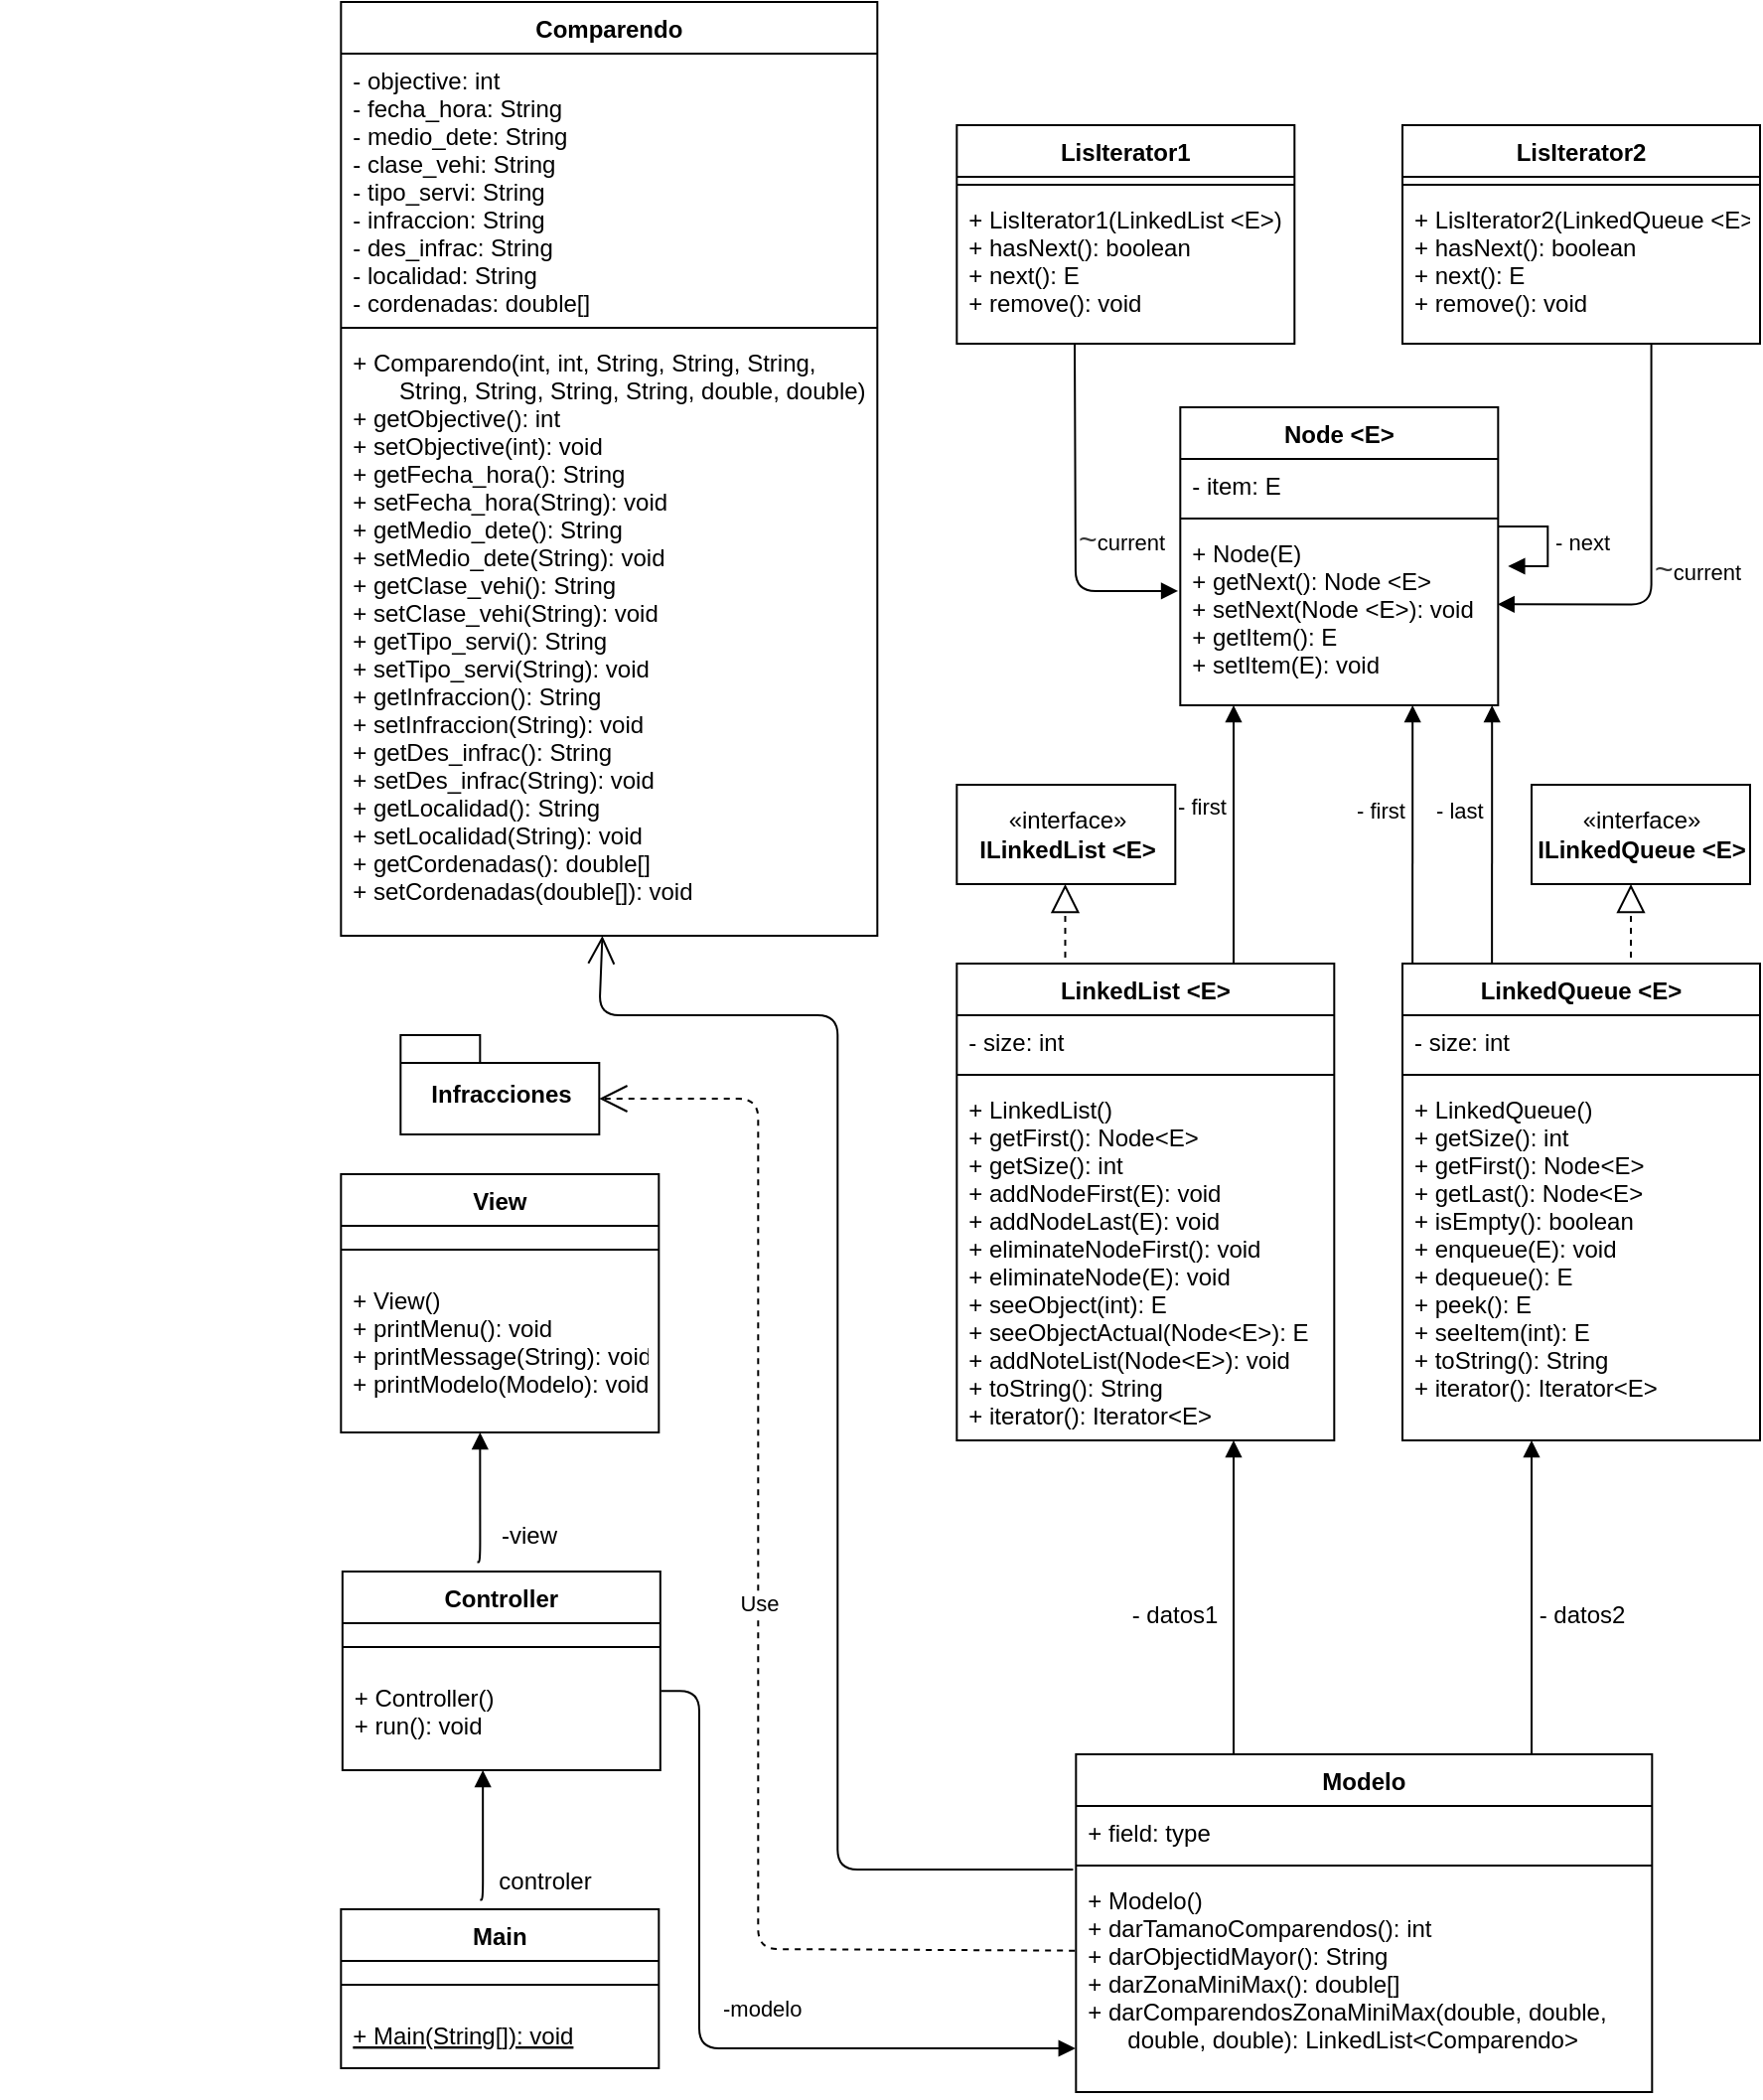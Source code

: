 <mxfile version="12.7.0" type="github">
  <diagram id="OgD3OtjzdBlAJdrimNEG" name="Page-1">
    <mxGraphModel dx="1351" dy="849" grid="1" gridSize="10" guides="1" tooltips="1" connect="1" arrows="1" fold="1" page="1" pageScale="1" pageWidth="827" pageHeight="1169" math="0" shadow="0">
      <root>
        <mxCell id="0"/>
        <mxCell id="1" parent="0"/>
        <mxCell id="CPRBnCA5laABlLX16hOq-6" value="Controller&#xa;" style="swimlane;fontStyle=1;align=center;verticalAlign=top;childLayout=stackLayout;horizontal=1;startSize=26;horizontalStack=0;resizeParent=1;resizeParentMax=0;resizeLast=0;collapsible=1;marginBottom=0;" parent="1" vertex="1">
          <mxGeometry x="81.41" y="848" width="160" height="100" as="geometry">
            <mxRectangle x="340" y="630" width="90" height="26" as="alternateBounds"/>
          </mxGeometry>
        </mxCell>
        <mxCell id="CPRBnCA5laABlLX16hOq-8" value="" style="line;strokeWidth=1;fillColor=none;align=left;verticalAlign=middle;spacingTop=-1;spacingLeft=3;spacingRight=3;rotatable=0;labelPosition=right;points=[];portConstraint=eastwest;" parent="CPRBnCA5laABlLX16hOq-6" vertex="1">
          <mxGeometry y="26" width="160" height="24" as="geometry"/>
        </mxCell>
        <mxCell id="CPRBnCA5laABlLX16hOq-9" value="+ Controller()&#xa;+ run(): void" style="text;strokeColor=none;fillColor=none;align=left;verticalAlign=top;spacingLeft=4;spacingRight=4;overflow=hidden;rotatable=0;points=[[0,0.5],[1,0.5]];portConstraint=eastwest;" parent="CPRBnCA5laABlLX16hOq-6" vertex="1">
          <mxGeometry y="50" width="160" height="50" as="geometry"/>
        </mxCell>
        <mxCell id="CPRBnCA5laABlLX16hOq-10" value="-modelo" style="endArrow=block;endFill=1;html=1;edgeStyle=orthogonalEdgeStyle;align=left;verticalAlign=top;exitX=1.002;exitY=0.203;exitDx=0;exitDy=0;exitPerimeter=0;entryX=-0.001;entryY=0.801;entryDx=0;entryDy=0;entryPerimeter=0;" parent="1" edge="1" target="CPRBnCA5laABlLX16hOq-52" source="CPRBnCA5laABlLX16hOq-9">
          <mxGeometry x="-0.143" y="10" relative="1" as="geometry">
            <mxPoint x="243.66" y="918" as="sourcePoint"/>
            <mxPoint x="450.66" y="1093" as="targetPoint"/>
            <Array as="points">
              <mxPoint x="261" y="908"/>
              <mxPoint x="261" y="1088"/>
              <mxPoint x="450" y="1088"/>
            </Array>
            <mxPoint as="offset"/>
          </mxGeometry>
        </mxCell>
        <mxCell id="CPRBnCA5laABlLX16hOq-11" value="" style="resizable=0;html=1;align=left;verticalAlign=bottom;labelBackgroundColor=#ffffff;fontSize=10;" parent="CPRBnCA5laABlLX16hOq-10" connectable="0" vertex="1">
          <mxGeometry x="-1" relative="1" as="geometry">
            <mxPoint x="-239.25" as="offset"/>
          </mxGeometry>
        </mxCell>
        <mxCell id="CPRBnCA5laABlLX16hOq-12" value="" style="endArrow=block;endFill=1;html=1;edgeStyle=orthogonalEdgeStyle;align=left;verticalAlign=top;exitX=0.424;exitY=-0.047;exitDx=0;exitDy=0;exitPerimeter=0;" parent="1" source="CPRBnCA5laABlLX16hOq-6" edge="1">
          <mxGeometry x="-1" relative="1" as="geometry">
            <mxPoint x="310.66" y="881" as="sourcePoint"/>
            <mxPoint x="150.66" y="778" as="targetPoint"/>
            <Array as="points">
              <mxPoint x="151.09" y="843"/>
            </Array>
          </mxGeometry>
        </mxCell>
        <mxCell id="CPRBnCA5laABlLX16hOq-13" value="" style="resizable=0;html=1;align=left;verticalAlign=bottom;labelBackgroundColor=#ffffff;fontSize=10;" parent="CPRBnCA5laABlLX16hOq-12" connectable="0" vertex="1">
          <mxGeometry x="-1" relative="1" as="geometry">
            <mxPoint x="-239.25" as="offset"/>
          </mxGeometry>
        </mxCell>
        <mxCell id="CPRBnCA5laABlLX16hOq-15" value="-view" style="text;html=1;align=center;verticalAlign=middle;resizable=0;points=[];labelBackgroundColor=#ffffff;" parent="CPRBnCA5laABlLX16hOq-12" vertex="1" connectable="0">
          <mxGeometry x="-0.874" y="1" relative="1" as="geometry">
            <mxPoint x="24.75" y="-10.99" as="offset"/>
          </mxGeometry>
        </mxCell>
        <mxCell id="CPRBnCA5laABlLX16hOq-25" value="Main" style="swimlane;fontStyle=1;align=center;verticalAlign=top;childLayout=stackLayout;horizontal=1;startSize=26;horizontalStack=0;resizeParent=1;resizeParentMax=0;resizeLast=0;collapsible=1;marginBottom=0;" parent="1" vertex="1">
          <mxGeometry x="80.66" y="1018" width="160" height="80" as="geometry">
            <mxRectangle x="340" y="630" width="90" height="26" as="alternateBounds"/>
          </mxGeometry>
        </mxCell>
        <mxCell id="CPRBnCA5laABlLX16hOq-26" value="" style="line;strokeWidth=1;fillColor=none;align=left;verticalAlign=middle;spacingTop=-1;spacingLeft=3;spacingRight=3;rotatable=0;labelPosition=right;points=[];portConstraint=eastwest;" parent="CPRBnCA5laABlLX16hOq-25" vertex="1">
          <mxGeometry y="26" width="160" height="24" as="geometry"/>
        </mxCell>
        <mxCell id="CPRBnCA5laABlLX16hOq-27" value="+ Main(String[]): void" style="text;strokeColor=none;fillColor=none;align=left;verticalAlign=top;spacingLeft=4;spacingRight=4;overflow=hidden;rotatable=0;points=[[0,0.5],[1,0.5]];portConstraint=eastwest;fontStyle=4" parent="CPRBnCA5laABlLX16hOq-25" vertex="1">
          <mxGeometry y="50" width="160" height="30" as="geometry"/>
        </mxCell>
        <mxCell id="CPRBnCA5laABlLX16hOq-28" value="" style="resizable=0;html=1;align=left;verticalAlign=bottom;labelBackgroundColor=#ffffff;fontSize=10;" parent="1" connectable="0" vertex="1">
          <mxGeometry x="240.66" y="1058.0" as="geometry"/>
        </mxCell>
        <mxCell id="CPRBnCA5laABlLX16hOq-29" value="" style="resizable=0;html=1;align=left;verticalAlign=bottom;labelBackgroundColor=#ffffff;fontSize=10;" parent="1" connectable="0" vertex="1">
          <mxGeometry x="80.66" y="1058.0" as="geometry"/>
        </mxCell>
        <mxCell id="CPRBnCA5laABlLX16hOq-30" value="controler" style="text;html=1;align=center;verticalAlign=middle;resizable=0;points=[];labelBackgroundColor=#ffffff;" parent="1" vertex="1" connectable="0">
          <mxGeometry x="180.656" y="1018.003" as="geometry">
            <mxPoint x="1.82" y="-13.99" as="offset"/>
          </mxGeometry>
        </mxCell>
        <mxCell id="CPRBnCA5laABlLX16hOq-42" value="View" style="swimlane;fontStyle=1;align=center;verticalAlign=top;childLayout=stackLayout;horizontal=1;startSize=26;horizontalStack=0;resizeParent=1;resizeParentMax=0;resizeLast=0;collapsible=1;marginBottom=0;" parent="1" vertex="1">
          <mxGeometry x="80.66" y="648" width="160" height="130" as="geometry">
            <mxRectangle x="340" y="630" width="90" height="26" as="alternateBounds"/>
          </mxGeometry>
        </mxCell>
        <mxCell id="CPRBnCA5laABlLX16hOq-43" value="" style="line;strokeWidth=1;fillColor=none;align=left;verticalAlign=middle;spacingTop=-1;spacingLeft=3;spacingRight=3;rotatable=0;labelPosition=right;points=[];portConstraint=eastwest;" parent="CPRBnCA5laABlLX16hOq-42" vertex="1">
          <mxGeometry y="26" width="160" height="24" as="geometry"/>
        </mxCell>
        <mxCell id="CPRBnCA5laABlLX16hOq-44" value="+ View()&#xa;+ printMenu(): void&#xa;+ printMessage(String): void&#xa;+ printModelo(Modelo): void" style="text;strokeColor=none;fillColor=none;align=left;verticalAlign=top;spacingLeft=4;spacingRight=4;overflow=hidden;rotatable=0;points=[[0,0.5],[1,0.5]];portConstraint=eastwest;fontStyle=0" parent="CPRBnCA5laABlLX16hOq-42" vertex="1">
          <mxGeometry y="50" width="160" height="80" as="geometry"/>
        </mxCell>
        <mxCell id="CPRBnCA5laABlLX16hOq-45" value="" style="resizable=0;html=1;align=left;verticalAlign=bottom;labelBackgroundColor=#ffffff;fontSize=10;" parent="1" connectable="0" vertex="1">
          <mxGeometry x="240.66" y="748.0" as="geometry"/>
        </mxCell>
        <mxCell id="CPRBnCA5laABlLX16hOq-46" value="" style="resizable=0;html=1;align=left;verticalAlign=bottom;labelBackgroundColor=#ffffff;fontSize=10;" parent="1" connectable="0" vertex="1">
          <mxGeometry x="80.66" y="748.0" as="geometry"/>
        </mxCell>
        <mxCell id="CPRBnCA5laABlLX16hOq-48" value="" style="resizable=0;html=1;align=left;verticalAlign=bottom;labelBackgroundColor=#ffffff;fontSize=10;" parent="1" connectable="0" vertex="1">
          <mxGeometry x="150.66" y="708" as="geometry"/>
        </mxCell>
        <mxCell id="CPRBnCA5laABlLX16hOq-49" value="Modelo" style="swimlane;fontStyle=1;align=center;verticalAlign=top;childLayout=stackLayout;horizontal=1;startSize=26;horizontalStack=0;resizeParent=1;resizeParentMax=0;resizeLast=0;collapsible=1;marginBottom=0;" parent="1" vertex="1">
          <mxGeometry x="450.66" y="940" width="290" height="170" as="geometry"/>
        </mxCell>
        <mxCell id="CPRBnCA5laABlLX16hOq-50" value="+ field: type" style="text;strokeColor=none;fillColor=none;align=left;verticalAlign=top;spacingLeft=4;spacingRight=4;overflow=hidden;rotatable=0;points=[[0,0.5],[1,0.5]];portConstraint=eastwest;" parent="CPRBnCA5laABlLX16hOq-49" vertex="1">
          <mxGeometry y="26" width="290" height="26" as="geometry"/>
        </mxCell>
        <mxCell id="CPRBnCA5laABlLX16hOq-51" value="" style="line;strokeWidth=1;fillColor=none;align=left;verticalAlign=middle;spacingTop=-1;spacingLeft=3;spacingRight=3;rotatable=0;labelPosition=right;points=[];portConstraint=eastwest;" parent="CPRBnCA5laABlLX16hOq-49" vertex="1">
          <mxGeometry y="52" width="290" height="8" as="geometry"/>
        </mxCell>
        <mxCell id="CPRBnCA5laABlLX16hOq-52" value="+ Modelo()&#xa;+ darTamanoComparendos(): int&#xa;+ darObjectidMayor(): String&#xa;+ darZonaMiniMax(): double[]&#xa;+ darComparendosZonaMiniMax(double, double, &#xa;      double, double): LinkedList&lt;Comparendo&gt;" style="text;strokeColor=none;fillColor=none;align=left;verticalAlign=top;spacingLeft=4;spacingRight=4;overflow=hidden;rotatable=0;points=[[0,0.5],[1,0.5]];portConstraint=eastwest;" parent="CPRBnCA5laABlLX16hOq-49" vertex="1">
          <mxGeometry y="60" width="290" height="110" as="geometry"/>
        </mxCell>
        <mxCell id="CPRBnCA5laABlLX16hOq-53" value="- datos1" style="text;html=1;align=center;verticalAlign=middle;resizable=0;points=[];autosize=1;" parent="1" vertex="1">
          <mxGeometry x="470" y="860" width="60" height="20" as="geometry"/>
        </mxCell>
        <mxCell id="CPRBnCA5laABlLX16hOq-54" value="- datos2" style="text;html=1;align=center;verticalAlign=middle;resizable=0;points=[];autosize=1;" parent="1" vertex="1">
          <mxGeometry x="675.0" y="860" width="60" height="20" as="geometry"/>
        </mxCell>
        <mxCell id="CPRBnCA5laABlLX16hOq-55" value="Use" style="endArrow=open;endSize=12;dashed=1;html=1;exitX=-0.002;exitY=0.353;exitDx=0;exitDy=0;exitPerimeter=0;entryX=0;entryY=0;entryDx=100;entryDy=32;entryPerimeter=0;" parent="1" source="CPRBnCA5laABlLX16hOq-52" target="CPRBnCA5laABlLX16hOq-56" edge="1">
          <mxGeometry width="160" relative="1" as="geometry">
            <mxPoint x="378.23" y="488" as="sourcePoint"/>
            <mxPoint x="248.23" y="548" as="targetPoint"/>
            <Array as="points">
              <mxPoint x="290.66" y="1038"/>
              <mxPoint x="290.66" y="868"/>
              <mxPoint x="290.66" y="610"/>
            </Array>
          </mxGeometry>
        </mxCell>
        <mxCell id="CPRBnCA5laABlLX16hOq-56" value="Infracciones" style="shape=folder;fontStyle=1;spacingTop=10;tabWidth=40;tabHeight=14;tabPosition=left;html=1;" parent="1" vertex="1">
          <mxGeometry x="110.66" y="578" width="100" height="50" as="geometry"/>
        </mxCell>
        <mxCell id="CPRBnCA5laABlLX16hOq-57" value="" style="endArrow=open;endFill=1;endSize=12;html=1;exitX=-0.005;exitY=-0.018;exitDx=0;exitDy=0;exitPerimeter=0;" parent="1" source="CPRBnCA5laABlLX16hOq-52" edge="1">
          <mxGeometry width="160" relative="1" as="geometry">
            <mxPoint x="368.23" y="548" as="sourcePoint"/>
            <mxPoint x="212.23" y="528" as="targetPoint"/>
            <Array as="points">
              <mxPoint x="330.66" y="998"/>
              <mxPoint x="330.66" y="568"/>
              <mxPoint x="210.66" y="568"/>
            </Array>
          </mxGeometry>
        </mxCell>
        <mxCell id="CPRBnCA5laABlLX16hOq-58" value="Comparendo&#xa;" style="swimlane;fontStyle=1;align=center;verticalAlign=top;childLayout=stackLayout;horizontal=1;startSize=26;horizontalStack=0;resizeParent=1;resizeParentMax=0;resizeLast=0;collapsible=1;marginBottom=0;" parent="1" vertex="1">
          <mxGeometry x="80.66" y="58" width="270" height="470" as="geometry"/>
        </mxCell>
        <mxCell id="CPRBnCA5laABlLX16hOq-59" value="- objective: int&#xa;- fecha_hora: String&#xa;- medio_dete: String&#xa;- clase_vehi: String&#xa;- tipo_servi: String&#xa;- infraccion: String&#xa;- des_infrac: String&#xa;- localidad: String&#xa;- cordenadas: double[]&#xa;" style="text;strokeColor=none;fillColor=none;align=left;verticalAlign=top;spacingLeft=4;spacingRight=4;overflow=hidden;rotatable=0;points=[[0,0.5],[1,0.5]];portConstraint=eastwest;" parent="CPRBnCA5laABlLX16hOq-58" vertex="1">
          <mxGeometry y="26" width="270" height="134" as="geometry"/>
        </mxCell>
        <mxCell id="CPRBnCA5laABlLX16hOq-60" value="" style="line;strokeWidth=1;fillColor=none;align=left;verticalAlign=middle;spacingTop=-1;spacingLeft=3;spacingRight=3;rotatable=0;labelPosition=right;points=[];portConstraint=eastwest;" parent="CPRBnCA5laABlLX16hOq-58" vertex="1">
          <mxGeometry y="160" width="270" height="8" as="geometry"/>
        </mxCell>
        <mxCell id="CPRBnCA5laABlLX16hOq-61" value="+ Comparendo(int, int, String, String, String,  &#xa;       String, String, String, String, double, double)&#xa;+ getObjective(): int&#xa;+ setObjective(int): void&#xa;+ getFecha_hora(): String&#xa;+ setFecha_hora(String): void&#xa;+ getMedio_dete(): String&#xa;+ setMedio_dete(String): void&#xa;+ getClase_vehi(): String&#xa;+ setClase_vehi(String): void&#xa;+ getTipo_servi(): String&#xa;+ setTipo_servi(String): void&#xa;+ getInfraccion(): String&#xa;+ setInfraccion(String): void&#xa;+ getDes_infrac(): String&#xa;+ setDes_infrac(String): void&#xa;+ getLocalidad(): String&#xa;+ setLocalidad(String): void&#xa;+ getCordenadas(): double[]&#xa;+ setCordenadas(double[]): void&#xa;&#xa;&#xa;" style="text;strokeColor=none;fillColor=none;align=left;verticalAlign=top;spacingLeft=4;spacingRight=4;overflow=hidden;rotatable=0;points=[[0,0.5],[1,0.5]];portConstraint=eastwest;" parent="CPRBnCA5laABlLX16hOq-58" vertex="1">
          <mxGeometry y="168" width="270" height="302" as="geometry"/>
        </mxCell>
        <mxCell id="CPRBnCA5laABlLX16hOq-62" value="«interface»&lt;br&gt;&lt;b&gt;ILinkedList &amp;lt;E&amp;gt;&lt;/b&gt;" style="html=1;" parent="1" vertex="1">
          <mxGeometry x="390.66" y="452" width="110" height="50" as="geometry"/>
        </mxCell>
        <mxCell id="CPRBnCA5laABlLX16hOq-68" value="" style="endArrow=block;endFill=1;html=1;edgeStyle=orthogonalEdgeStyle;align=left;verticalAlign=top;exitX=0.424;exitY=-0.047;exitDx=0;exitDy=0;exitPerimeter=0;" parent="1" edge="1">
          <mxGeometry x="-1" relative="1" as="geometry">
            <mxPoint x="150.66" y="1013.3" as="sourcePoint"/>
            <mxPoint x="152.07" y="948" as="targetPoint"/>
            <Array as="points">
              <mxPoint x="152.5" y="1013"/>
            </Array>
          </mxGeometry>
        </mxCell>
        <mxCell id="CPRBnCA5laABlLX16hOq-69" value="" style="resizable=0;html=1;align=left;verticalAlign=bottom;labelBackgroundColor=#ffffff;fontSize=10;" parent="CPRBnCA5laABlLX16hOq-68" connectable="0" vertex="1">
          <mxGeometry x="-1" relative="1" as="geometry">
            <mxPoint x="-239.25" as="offset"/>
          </mxGeometry>
        </mxCell>
        <mxCell id="CPRBnCA5laABlLX16hOq-71" value="«interface»&lt;br&gt;&lt;b&gt;ILinkedQueue &amp;lt;E&amp;gt;&lt;/b&gt;" style="html=1;" parent="1" vertex="1">
          <mxGeometry x="680.0" y="452" width="110" height="50" as="geometry"/>
        </mxCell>
        <mxCell id="gOGK81u7pjjwRW-FLy15-1" value="LinkedList &lt;E&gt;" style="swimlane;fontStyle=1;align=center;verticalAlign=top;childLayout=stackLayout;horizontal=1;startSize=26;horizontalStack=0;resizeParent=1;resizeParentMax=0;resizeLast=0;collapsible=1;marginBottom=0;" vertex="1" parent="1">
          <mxGeometry x="390.66" y="542" width="190" height="240" as="geometry"/>
        </mxCell>
        <mxCell id="gOGK81u7pjjwRW-FLy15-2" value="- size: int" style="text;strokeColor=none;fillColor=none;align=left;verticalAlign=top;spacingLeft=4;spacingRight=4;overflow=hidden;rotatable=0;points=[[0,0.5],[1,0.5]];portConstraint=eastwest;" vertex="1" parent="gOGK81u7pjjwRW-FLy15-1">
          <mxGeometry y="26" width="190" height="26" as="geometry"/>
        </mxCell>
        <mxCell id="gOGK81u7pjjwRW-FLy15-3" value="" style="line;strokeWidth=1;fillColor=none;align=left;verticalAlign=middle;spacingTop=-1;spacingLeft=3;spacingRight=3;rotatable=0;labelPosition=right;points=[];portConstraint=eastwest;" vertex="1" parent="gOGK81u7pjjwRW-FLy15-1">
          <mxGeometry y="52" width="190" height="8" as="geometry"/>
        </mxCell>
        <mxCell id="gOGK81u7pjjwRW-FLy15-4" value="+ LinkedList()&#xa;+ getFirst(): Node&lt;E&gt;&#xa;+ getSize(): int&#xa;+ addNodeFirst(E): void &#xa;+ addNodeLast(E): void &#xa;+ eliminateNodeFirst(): void&#xa;+ eliminateNode(E): void&#xa;+ seeObject(int): E&#xa;+ seeObjectActual(Node&lt;E&gt;): E&#xa;+ addNoteList(Node&lt;E&gt;): void&#xa;+ toString(): String&#xa;+ iterator(): Iterator&lt;E&gt;" style="text;strokeColor=none;fillColor=none;align=left;verticalAlign=top;spacingLeft=4;spacingRight=4;overflow=hidden;rotatable=0;points=[[0,0.5],[1,0.5]];portConstraint=eastwest;" vertex="1" parent="gOGK81u7pjjwRW-FLy15-1">
          <mxGeometry y="60" width="190" height="180" as="geometry"/>
        </mxCell>
        <mxCell id="gOGK81u7pjjwRW-FLy15-5" value="LinkedQueue &lt;E&gt;" style="swimlane;fontStyle=1;align=center;verticalAlign=top;childLayout=stackLayout;horizontal=1;startSize=26;horizontalStack=0;resizeParent=1;resizeParentMax=0;resizeLast=0;collapsible=1;marginBottom=0;" vertex="1" parent="1">
          <mxGeometry x="615" y="542" width="180" height="240" as="geometry"/>
        </mxCell>
        <mxCell id="gOGK81u7pjjwRW-FLy15-6" value="- size: int" style="text;strokeColor=none;fillColor=none;align=left;verticalAlign=top;spacingLeft=4;spacingRight=4;overflow=hidden;rotatable=0;points=[[0,0.5],[1,0.5]];portConstraint=eastwest;" vertex="1" parent="gOGK81u7pjjwRW-FLy15-5">
          <mxGeometry y="26" width="180" height="26" as="geometry"/>
        </mxCell>
        <mxCell id="gOGK81u7pjjwRW-FLy15-7" value="" style="line;strokeWidth=1;fillColor=none;align=left;verticalAlign=middle;spacingTop=-1;spacingLeft=3;spacingRight=3;rotatable=0;labelPosition=right;points=[];portConstraint=eastwest;" vertex="1" parent="gOGK81u7pjjwRW-FLy15-5">
          <mxGeometry y="52" width="180" height="8" as="geometry"/>
        </mxCell>
        <mxCell id="gOGK81u7pjjwRW-FLy15-8" value="+ LinkedQueue()&#xa;+ getSize(): int&#xa;+ getFirst(): Node&lt;E&gt;&#xa;+ getLast(): Node&lt;E&gt;&#xa;+ isEmpty(): boolean&#xa;+ enqueue(E): void&#xa;+ dequeue(): E&#xa;+ peek(): E&#xa;+ seeItem(int): E&#xa;+ toString(): String&#xa;+ iterator(): Iterator&lt;E&gt;" style="text;strokeColor=none;fillColor=none;align=left;verticalAlign=top;spacingLeft=4;spacingRight=4;overflow=hidden;rotatable=0;points=[[0,0.5],[1,0.5]];portConstraint=eastwest;" vertex="1" parent="gOGK81u7pjjwRW-FLy15-5">
          <mxGeometry y="60" width="180" height="180" as="geometry"/>
        </mxCell>
        <mxCell id="gOGK81u7pjjwRW-FLy15-10" value="Node &lt;E&gt;" style="swimlane;fontStyle=1;align=center;verticalAlign=top;childLayout=stackLayout;horizontal=1;startSize=26;horizontalStack=0;resizeParent=1;resizeParentMax=0;resizeLast=0;collapsible=1;marginBottom=0;" vertex="1" parent="1">
          <mxGeometry x="503.16" y="262" width="160" height="150" as="geometry"/>
        </mxCell>
        <mxCell id="gOGK81u7pjjwRW-FLy15-11" value="- item: E" style="text;strokeColor=none;fillColor=none;align=left;verticalAlign=top;spacingLeft=4;spacingRight=4;overflow=hidden;rotatable=0;points=[[0,0.5],[1,0.5]];portConstraint=eastwest;" vertex="1" parent="gOGK81u7pjjwRW-FLy15-10">
          <mxGeometry y="26" width="160" height="26" as="geometry"/>
        </mxCell>
        <mxCell id="gOGK81u7pjjwRW-FLy15-12" value="" style="line;strokeWidth=1;fillColor=none;align=left;verticalAlign=middle;spacingTop=-1;spacingLeft=3;spacingRight=3;rotatable=0;labelPosition=right;points=[];portConstraint=eastwest;" vertex="1" parent="gOGK81u7pjjwRW-FLy15-10">
          <mxGeometry y="52" width="160" height="8" as="geometry"/>
        </mxCell>
        <mxCell id="gOGK81u7pjjwRW-FLy15-13" value="+ Node(E)&#xa;+ getNext(): Node &lt;E&gt;&#xa;+ setNext(Node &lt;E&gt;): void&#xa;+ getItem(): E&#xa;+ setItem(E): void" style="text;strokeColor=none;fillColor=none;align=left;verticalAlign=top;spacingLeft=4;spacingRight=4;overflow=hidden;rotatable=0;points=[[0,0.5],[1,0.5]];portConstraint=eastwest;" vertex="1" parent="gOGK81u7pjjwRW-FLy15-10">
          <mxGeometry y="60" width="160" height="90" as="geometry"/>
        </mxCell>
        <mxCell id="gOGK81u7pjjwRW-FLy15-14" value="LisIterator1" style="swimlane;fontStyle=1;align=center;verticalAlign=top;childLayout=stackLayout;horizontal=1;startSize=26;horizontalStack=0;resizeParent=1;resizeParentMax=0;resizeLast=0;collapsible=1;marginBottom=0;" vertex="1" parent="1">
          <mxGeometry x="390.66" y="120" width="170" height="110" as="geometry"/>
        </mxCell>
        <mxCell id="gOGK81u7pjjwRW-FLy15-16" value="" style="line;strokeWidth=1;fillColor=none;align=left;verticalAlign=middle;spacingTop=-1;spacingLeft=3;spacingRight=3;rotatable=0;labelPosition=right;points=[];portConstraint=eastwest;" vertex="1" parent="gOGK81u7pjjwRW-FLy15-14">
          <mxGeometry y="26" width="170" height="8" as="geometry"/>
        </mxCell>
        <mxCell id="gOGK81u7pjjwRW-FLy15-17" value="+ LisIterator1(LinkedList &lt;E&gt;)&#xa;+ hasNext(): boolean&#xa;+ next(): E&#xa;+ remove(): void" style="text;strokeColor=none;fillColor=none;align=left;verticalAlign=top;spacingLeft=4;spacingRight=4;overflow=hidden;rotatable=0;points=[[0,0.5],[1,0.5]];portConstraint=eastwest;" vertex="1" parent="gOGK81u7pjjwRW-FLy15-14">
          <mxGeometry y="34" width="170" height="76" as="geometry"/>
        </mxCell>
        <mxCell id="gOGK81u7pjjwRW-FLy15-34" value="&lt;h1 style=&quot;white-space: normal ; margin: 0px ; padding: 0px ; line-height: 1.3 ; color: rgb(51 , 51 , 51)&quot;&gt;&lt;/h1&gt;&lt;span style=&quot;font-size: 16px ; white-space: normal ; color: rgb(51 , 51 , 51) ; font-family: , &amp;#34;blinkmacsystemfont&amp;#34; , &amp;#34;segoe ui&amp;#34; , &amp;#34;roboto&amp;#34; , , &amp;#34;ubuntu&amp;#34; , &amp;#34;cantarell&amp;#34; , &amp;#34;helvetica neue&amp;#34; , sans-serif&quot;&gt;~&lt;/span&gt;current" style="endArrow=block;endFill=1;html=1;edgeStyle=orthogonalEdgeStyle;align=left;verticalAlign=top;entryX=-0.007;entryY=0.361;entryDx=0;entryDy=0;entryPerimeter=0;" edge="1" parent="gOGK81u7pjjwRW-FLy15-14" target="gOGK81u7pjjwRW-FLy15-13">
          <mxGeometry x="-0.071" relative="1" as="geometry">
            <mxPoint x="59.34" y="110" as="sourcePoint"/>
            <mxPoint x="219.34" y="110" as="targetPoint"/>
            <mxPoint as="offset"/>
          </mxGeometry>
        </mxCell>
        <mxCell id="gOGK81u7pjjwRW-FLy15-18" value="LisIterator2" style="swimlane;fontStyle=1;align=center;verticalAlign=top;childLayout=stackLayout;horizontal=1;startSize=26;horizontalStack=0;resizeParent=1;resizeParentMax=0;resizeLast=0;collapsible=1;marginBottom=0;" vertex="1" parent="1">
          <mxGeometry x="615" y="120" width="180" height="110" as="geometry"/>
        </mxCell>
        <mxCell id="gOGK81u7pjjwRW-FLy15-20" value="" style="line;strokeWidth=1;fillColor=none;align=left;verticalAlign=middle;spacingTop=-1;spacingLeft=3;spacingRight=3;rotatable=0;labelPosition=right;points=[];portConstraint=eastwest;" vertex="1" parent="gOGK81u7pjjwRW-FLy15-18">
          <mxGeometry y="26" width="180" height="8" as="geometry"/>
        </mxCell>
        <mxCell id="gOGK81u7pjjwRW-FLy15-21" value="+ LisIterator2(LinkedQueue &lt;E&gt;)&#xa;+ hasNext(): boolean&#xa;+ next(): E&#xa;+ remove(): void" style="text;strokeColor=none;fillColor=none;align=left;verticalAlign=top;spacingLeft=4;spacingRight=4;overflow=hidden;rotatable=0;points=[[0,0.5],[1,0.5]];portConstraint=eastwest;" vertex="1" parent="gOGK81u7pjjwRW-FLy15-18">
          <mxGeometry y="34" width="180" height="76" as="geometry"/>
        </mxCell>
        <mxCell id="gOGK81u7pjjwRW-FLy15-23" value="- next" style="edgeStyle=orthogonalEdgeStyle;html=1;align=left;spacingLeft=2;endArrow=block;rounded=0;entryX=1;entryY=0;" edge="1" parent="1">
          <mxGeometry relative="1" as="geometry">
            <mxPoint x="663.16" y="322" as="sourcePoint"/>
            <Array as="points">
              <mxPoint x="688.16" y="322"/>
            </Array>
            <mxPoint x="668.16" y="342" as="targetPoint"/>
          </mxGeometry>
        </mxCell>
        <mxCell id="gOGK81u7pjjwRW-FLy15-36" value="&lt;h1 style=&quot;white-space: normal ; margin: 0px ; padding: 0px ; line-height: 1.3 ; color: rgb(51 , 51 , 51) ; text-align: left&quot;&gt;&lt;br&gt;&lt;/h1&gt;" style="text;html=1;align=center;verticalAlign=middle;resizable=0;points=[];autosize=1;" vertex="1" parent="1">
          <mxGeometry x="435.66" y="362" width="20" height="40" as="geometry"/>
        </mxCell>
        <mxCell id="gOGK81u7pjjwRW-FLy15-42" value="&lt;h1 style=&quot;white-space: normal ; margin: 0px ; padding: 0px ; line-height: 1.3 ; color: rgb(51 , 51 , 51)&quot;&gt;&lt;/h1&gt;&lt;span style=&quot;font-size: 16px ; white-space: normal ; color: rgb(51 , 51 , 51) ; font-family: , &amp;#34;blinkmacsystemfont&amp;#34; , &amp;#34;segoe ui&amp;#34; , &amp;#34;roboto&amp;#34; , , &amp;#34;ubuntu&amp;#34; , &amp;#34;cantarell&amp;#34; , &amp;#34;helvetica neue&amp;#34; , sans-serif&quot;&gt;~&lt;/span&gt;current" style="endArrow=block;endFill=1;html=1;edgeStyle=orthogonalEdgeStyle;align=left;verticalAlign=top;entryX=0.998;entryY=0.435;entryDx=0;entryDy=0;entryPerimeter=0;exitX=0.696;exitY=1.004;exitDx=0;exitDy=0;exitPerimeter=0;" edge="1" parent="1" source="gOGK81u7pjjwRW-FLy15-21" target="gOGK81u7pjjwRW-FLy15-13">
          <mxGeometry x="-0.071" relative="1" as="geometry">
            <mxPoint x="720" y="237.51" as="sourcePoint"/>
            <mxPoint x="772.04" y="362.0" as="targetPoint"/>
            <mxPoint as="offset"/>
          </mxGeometry>
        </mxCell>
        <mxCell id="gOGK81u7pjjwRW-FLy15-43" value="" style="endArrow=block;dashed=1;endFill=0;endSize=12;html=1;" edge="1" parent="1">
          <mxGeometry width="160" relative="1" as="geometry">
            <mxPoint x="445.24" y="539" as="sourcePoint"/>
            <mxPoint x="445.24" y="502" as="targetPoint"/>
          </mxGeometry>
        </mxCell>
        <mxCell id="gOGK81u7pjjwRW-FLy15-45" value="" style="endArrow=block;dashed=1;endFill=0;endSize=12;html=1;" edge="1" parent="1">
          <mxGeometry width="160" relative="1" as="geometry">
            <mxPoint x="730" y="539" as="sourcePoint"/>
            <mxPoint x="730" y="502" as="targetPoint"/>
          </mxGeometry>
        </mxCell>
        <mxCell id="gOGK81u7pjjwRW-FLy15-46" value="- first" style="endArrow=block;endFill=1;html=1;edgeStyle=orthogonalEdgeStyle;align=left;verticalAlign=top;" edge="1" parent="1">
          <mxGeometry x="0.415" y="30" relative="1" as="geometry">
            <mxPoint x="530.0" y="542" as="sourcePoint"/>
            <mxPoint x="530" y="412" as="targetPoint"/>
            <Array as="points">
              <mxPoint x="530" y="412"/>
            </Array>
            <mxPoint as="offset"/>
          </mxGeometry>
        </mxCell>
        <mxCell id="gOGK81u7pjjwRW-FLy15-47" value="" style="resizable=0;html=1;align=left;verticalAlign=bottom;labelBackgroundColor=#ffffff;fontSize=10;" connectable="0" vertex="1" parent="gOGK81u7pjjwRW-FLy15-46">
          <mxGeometry x="-1" relative="1" as="geometry"/>
        </mxCell>
        <mxCell id="gOGK81u7pjjwRW-FLy15-50" value="- first" style="endArrow=block;endFill=1;html=1;edgeStyle=orthogonalEdgeStyle;align=left;verticalAlign=top;" edge="1" parent="1">
          <mxGeometry x="1" y="50" relative="1" as="geometry">
            <mxPoint x="620.07" y="542" as="sourcePoint"/>
            <mxPoint x="620.07" y="412" as="targetPoint"/>
            <Array as="points">
              <mxPoint x="620.07" y="412"/>
            </Array>
            <mxPoint x="-30" y="-10" as="offset"/>
          </mxGeometry>
        </mxCell>
        <mxCell id="gOGK81u7pjjwRW-FLy15-51" value="" style="resizable=0;html=1;align=left;verticalAlign=bottom;labelBackgroundColor=#ffffff;fontSize=10;" connectable="0" vertex="1" parent="gOGK81u7pjjwRW-FLy15-50">
          <mxGeometry x="-1" relative="1" as="geometry"/>
        </mxCell>
        <mxCell id="gOGK81u7pjjwRW-FLy15-52" value="- last" style="endArrow=block;endFill=1;html=1;edgeStyle=orthogonalEdgeStyle;align=left;verticalAlign=top;" edge="1" parent="1">
          <mxGeometry x="1" y="50" relative="1" as="geometry">
            <mxPoint x="660.07" y="542" as="sourcePoint"/>
            <mxPoint x="660.07" y="412" as="targetPoint"/>
            <Array as="points">
              <mxPoint x="660.07" y="412"/>
            </Array>
            <mxPoint x="-30" y="-10" as="offset"/>
          </mxGeometry>
        </mxCell>
        <mxCell id="gOGK81u7pjjwRW-FLy15-53" value="" style="resizable=0;html=1;align=left;verticalAlign=bottom;labelBackgroundColor=#ffffff;fontSize=10;" connectable="0" vertex="1" parent="gOGK81u7pjjwRW-FLy15-52">
          <mxGeometry x="-1" relative="1" as="geometry"/>
        </mxCell>
        <mxCell id="gOGK81u7pjjwRW-FLy15-58" value="" style="endArrow=block;endFill=1;html=1;edgeStyle=orthogonalEdgeStyle;align=left;verticalAlign=top;" edge="1" parent="1">
          <mxGeometry x="0.25" y="-40" relative="1" as="geometry">
            <mxPoint x="680" y="940" as="sourcePoint"/>
            <mxPoint x="680" y="782" as="targetPoint"/>
            <mxPoint as="offset"/>
          </mxGeometry>
        </mxCell>
        <mxCell id="gOGK81u7pjjwRW-FLy15-60" value="" style="endArrow=block;endFill=1;html=1;edgeStyle=orthogonalEdgeStyle;align=left;verticalAlign=top;" edge="1" parent="1">
          <mxGeometry x="0.25" y="-40" relative="1" as="geometry">
            <mxPoint x="530" y="940" as="sourcePoint"/>
            <mxPoint x="530" y="782" as="targetPoint"/>
            <mxPoint as="offset"/>
          </mxGeometry>
        </mxCell>
      </root>
    </mxGraphModel>
  </diagram>
</mxfile>
